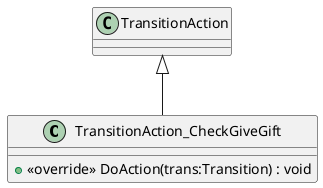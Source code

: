 @startuml
class TransitionAction_CheckGiveGift {
    + <<override>> DoAction(trans:Transition) : void
}
TransitionAction <|-- TransitionAction_CheckGiveGift
@enduml

